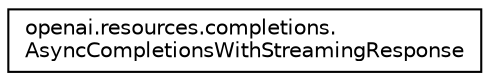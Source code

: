 digraph "Graphical Class Hierarchy"
{
 // LATEX_PDF_SIZE
  edge [fontname="Helvetica",fontsize="10",labelfontname="Helvetica",labelfontsize="10"];
  node [fontname="Helvetica",fontsize="10",shape=record];
  rankdir="LR";
  Node0 [label="openai.resources.completions.\lAsyncCompletionsWithStreamingResponse",height=0.2,width=0.4,color="black", fillcolor="white", style="filled",URL="$classopenai_1_1resources_1_1completions_1_1AsyncCompletionsWithStreamingResponse.html",tooltip=" "];
}
